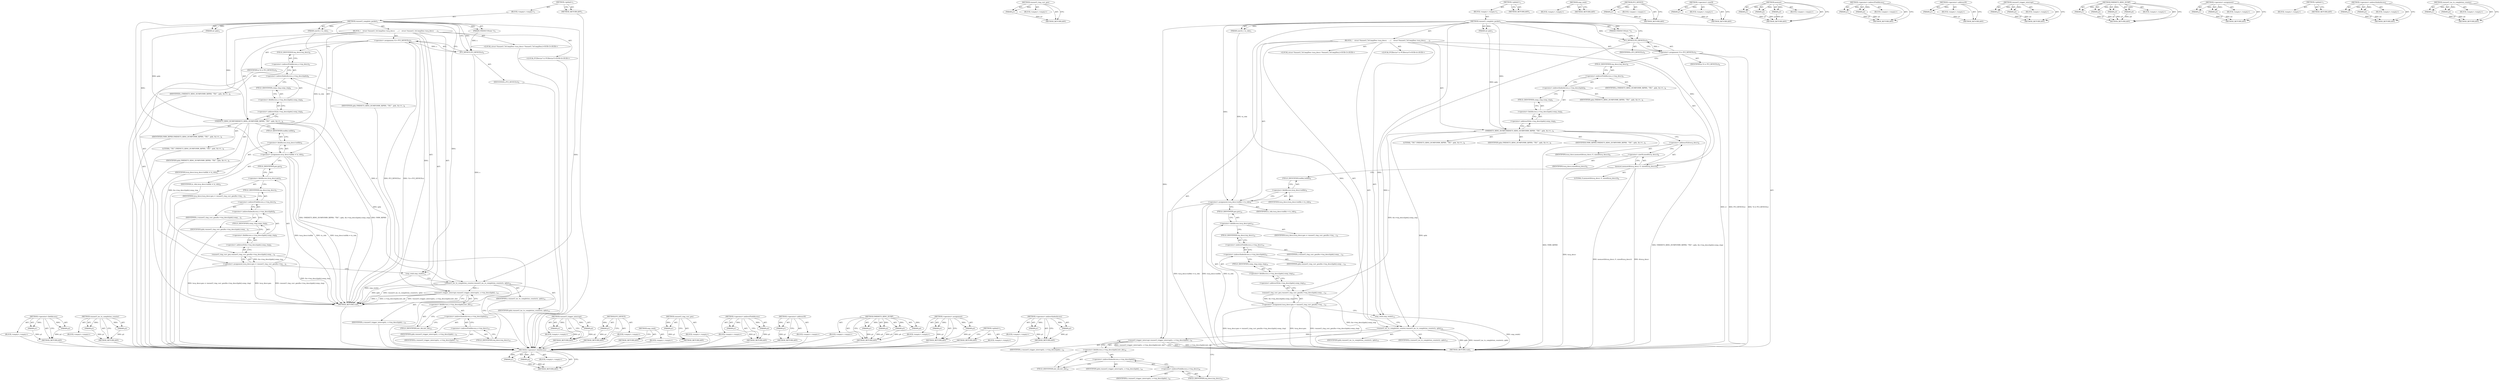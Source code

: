 digraph "vmxnet3_inc_tx_completion_counter" {
vulnerable_109 [label=<(METHOD,&lt;operator&gt;.fieldAccess)>];
vulnerable_110 [label=<(PARAM,p1)>];
vulnerable_111 [label=<(PARAM,p2)>];
vulnerable_112 [label=<(BLOCK,&lt;empty&gt;,&lt;empty&gt;)>];
vulnerable_113 [label=<(METHOD_RETURN,ANY)>];
vulnerable_131 [label=<(METHOD,vmxnet3_inc_tx_completion_counter)>];
vulnerable_132 [label=<(PARAM,p1)>];
vulnerable_133 [label=<(PARAM,p2)>];
vulnerable_134 [label=<(BLOCK,&lt;empty&gt;,&lt;empty&gt;)>];
vulnerable_135 [label=<(METHOD_RETURN,ANY)>];
vulnerable_6 [label=<(METHOD,&lt;global&gt;)<SUB>1</SUB>>];
vulnerable_7 [label=<(BLOCK,&lt;empty&gt;,&lt;empty&gt;)<SUB>1</SUB>>];
vulnerable_8 [label=<(METHOD,vmxnet3_complete_packet)<SUB>1</SUB>>];
vulnerable_9 [label=<(PARAM,VMXNET3State *s)<SUB>1</SUB>>];
vulnerable_10 [label=<(PARAM,int qidx)<SUB>1</SUB>>];
vulnerable_11 [label=<(PARAM,uint32_t tx_ridx)<SUB>1</SUB>>];
vulnerable_12 [label=<(BLOCK,{
    struct Vmxnet3_TxCompDesc txcq_descr;
   ...,{
    struct Vmxnet3_TxCompDesc txcq_descr;
   ...)<SUB>2</SUB>>];
vulnerable_13 [label="<(LOCAL,struct Vmxnet3_TxCompDesc txcq_descr: Vmxnet3_TxCompDesc)<SUB>3</SUB>>"];
vulnerable_14 [label="<(LOCAL,PCIDevice* d: PCIDevice*)<SUB>4</SUB>>"];
vulnerable_15 [label=<(&lt;operator&gt;.assignment,*d = PCI_DEVICE(s))<SUB>4</SUB>>];
vulnerable_16 [label=<(IDENTIFIER,d,*d = PCI_DEVICE(s))<SUB>4</SUB>>];
vulnerable_17 [label=<(PCI_DEVICE,PCI_DEVICE(s))<SUB>4</SUB>>];
vulnerable_18 [label=<(IDENTIFIER,s,PCI_DEVICE(s))<SUB>4</SUB>>];
vulnerable_19 [label=<(VMXNET3_RING_DUMP,VMXNET3_RING_DUMP(VMW_RIPRN, &quot;TXC&quot;, qidx, &amp;s-&gt;t...)<SUB>6</SUB>>];
vulnerable_20 [label=<(IDENTIFIER,VMW_RIPRN,VMXNET3_RING_DUMP(VMW_RIPRN, &quot;TXC&quot;, qidx, &amp;s-&gt;t...)<SUB>6</SUB>>];
vulnerable_21 [label=<(LITERAL,&quot;TXC&quot;,VMXNET3_RING_DUMP(VMW_RIPRN, &quot;TXC&quot;, qidx, &amp;s-&gt;t...)<SUB>6</SUB>>];
vulnerable_22 [label=<(IDENTIFIER,qidx,VMXNET3_RING_DUMP(VMW_RIPRN, &quot;TXC&quot;, qidx, &amp;s-&gt;t...)<SUB>6</SUB>>];
vulnerable_23 [label=<(&lt;operator&gt;.addressOf,&amp;s-&gt;txq_descr[qidx].comp_ring)<SUB>6</SUB>>];
vulnerable_24 [label=<(&lt;operator&gt;.fieldAccess,s-&gt;txq_descr[qidx].comp_ring)<SUB>6</SUB>>];
vulnerable_25 [label=<(&lt;operator&gt;.indirectIndexAccess,s-&gt;txq_descr[qidx])<SUB>6</SUB>>];
vulnerable_26 [label=<(&lt;operator&gt;.indirectFieldAccess,s-&gt;txq_descr)<SUB>6</SUB>>];
vulnerable_27 [label=<(IDENTIFIER,s,VMXNET3_RING_DUMP(VMW_RIPRN, &quot;TXC&quot;, qidx, &amp;s-&gt;t...)<SUB>6</SUB>>];
vulnerable_28 [label=<(FIELD_IDENTIFIER,txq_descr,txq_descr)<SUB>6</SUB>>];
vulnerable_29 [label=<(IDENTIFIER,qidx,VMXNET3_RING_DUMP(VMW_RIPRN, &quot;TXC&quot;, qidx, &amp;s-&gt;t...)<SUB>6</SUB>>];
vulnerable_30 [label=<(FIELD_IDENTIFIER,comp_ring,comp_ring)<SUB>6</SUB>>];
vulnerable_31 [label=<(&lt;operator&gt;.assignment,txcq_descr.txdIdx = tx_ridx)<SUB>8</SUB>>];
vulnerable_32 [label=<(&lt;operator&gt;.fieldAccess,txcq_descr.txdIdx)<SUB>8</SUB>>];
vulnerable_33 [label=<(IDENTIFIER,txcq_descr,txcq_descr.txdIdx = tx_ridx)<SUB>8</SUB>>];
vulnerable_34 [label=<(FIELD_IDENTIFIER,txdIdx,txdIdx)<SUB>8</SUB>>];
vulnerable_35 [label=<(IDENTIFIER,tx_ridx,txcq_descr.txdIdx = tx_ridx)<SUB>8</SUB>>];
vulnerable_36 [label=<(&lt;operator&gt;.assignment,txcq_descr.gen = vmxnet3_ring_curr_gen(&amp;s-&gt;txq_...)<SUB>9</SUB>>];
vulnerable_37 [label=<(&lt;operator&gt;.fieldAccess,txcq_descr.gen)<SUB>9</SUB>>];
vulnerable_38 [label=<(IDENTIFIER,txcq_descr,txcq_descr.gen = vmxnet3_ring_curr_gen(&amp;s-&gt;txq_...)<SUB>9</SUB>>];
vulnerable_39 [label=<(FIELD_IDENTIFIER,gen,gen)<SUB>9</SUB>>];
vulnerable_40 [label=<(vmxnet3_ring_curr_gen,vmxnet3_ring_curr_gen(&amp;s-&gt;txq_descr[qidx].comp_...)<SUB>9</SUB>>];
vulnerable_41 [label=<(&lt;operator&gt;.addressOf,&amp;s-&gt;txq_descr[qidx].comp_ring)<SUB>9</SUB>>];
vulnerable_42 [label=<(&lt;operator&gt;.fieldAccess,s-&gt;txq_descr[qidx].comp_ring)<SUB>9</SUB>>];
vulnerable_43 [label=<(&lt;operator&gt;.indirectIndexAccess,s-&gt;txq_descr[qidx])<SUB>9</SUB>>];
vulnerable_44 [label=<(&lt;operator&gt;.indirectFieldAccess,s-&gt;txq_descr)<SUB>9</SUB>>];
vulnerable_45 [label=<(IDENTIFIER,s,vmxnet3_ring_curr_gen(&amp;s-&gt;txq_descr[qidx].comp_...)<SUB>9</SUB>>];
vulnerable_46 [label=<(FIELD_IDENTIFIER,txq_descr,txq_descr)<SUB>9</SUB>>];
vulnerable_47 [label=<(IDENTIFIER,qidx,vmxnet3_ring_curr_gen(&amp;s-&gt;txq_descr[qidx].comp_...)<SUB>9</SUB>>];
vulnerable_48 [label=<(FIELD_IDENTIFIER,comp_ring,comp_ring)<SUB>9</SUB>>];
vulnerable_49 [label=<(smp_wmb,smp_wmb())<SUB>12</SUB>>];
vulnerable_50 [label=<(vmxnet3_inc_tx_completion_counter,vmxnet3_inc_tx_completion_counter(s, qidx))<SUB>14</SUB>>];
vulnerable_51 [label=<(IDENTIFIER,s,vmxnet3_inc_tx_completion_counter(s, qidx))<SUB>14</SUB>>];
vulnerable_52 [label=<(IDENTIFIER,qidx,vmxnet3_inc_tx_completion_counter(s, qidx))<SUB>14</SUB>>];
vulnerable_53 [label=<(vmxnet3_trigger_interrupt,vmxnet3_trigger_interrupt(s, s-&gt;txq_descr[qidx]...)<SUB>15</SUB>>];
vulnerable_54 [label=<(IDENTIFIER,s,vmxnet3_trigger_interrupt(s, s-&gt;txq_descr[qidx]...)<SUB>15</SUB>>];
vulnerable_55 [label=<(&lt;operator&gt;.fieldAccess,s-&gt;txq_descr[qidx].intr_idx)<SUB>15</SUB>>];
vulnerable_56 [label=<(&lt;operator&gt;.indirectIndexAccess,s-&gt;txq_descr[qidx])<SUB>15</SUB>>];
vulnerable_57 [label=<(&lt;operator&gt;.indirectFieldAccess,s-&gt;txq_descr)<SUB>15</SUB>>];
vulnerable_58 [label=<(IDENTIFIER,s,vmxnet3_trigger_interrupt(s, s-&gt;txq_descr[qidx]...)<SUB>15</SUB>>];
vulnerable_59 [label=<(FIELD_IDENTIFIER,txq_descr,txq_descr)<SUB>15</SUB>>];
vulnerable_60 [label=<(IDENTIFIER,qidx,vmxnet3_trigger_interrupt(s, s-&gt;txq_descr[qidx]...)<SUB>15</SUB>>];
vulnerable_61 [label=<(FIELD_IDENTIFIER,intr_idx,intr_idx)<SUB>15</SUB>>];
vulnerable_62 [label=<(METHOD_RETURN,void)<SUB>1</SUB>>];
vulnerable_64 [label=<(METHOD_RETURN,ANY)<SUB>1</SUB>>];
vulnerable_136 [label=<(METHOD,vmxnet3_trigger_interrupt)>];
vulnerable_137 [label=<(PARAM,p1)>];
vulnerable_138 [label=<(PARAM,p2)>];
vulnerable_139 [label=<(BLOCK,&lt;empty&gt;,&lt;empty&gt;)>];
vulnerable_140 [label=<(METHOD_RETURN,ANY)>];
vulnerable_94 [label=<(METHOD,PCI_DEVICE)>];
vulnerable_95 [label=<(PARAM,p1)>];
vulnerable_96 [label=<(BLOCK,&lt;empty&gt;,&lt;empty&gt;)>];
vulnerable_97 [label=<(METHOD_RETURN,ANY)>];
vulnerable_128 [label=<(METHOD,smp_wmb)>];
vulnerable_129 [label=<(BLOCK,&lt;empty&gt;,&lt;empty&gt;)>];
vulnerable_130 [label=<(METHOD_RETURN,ANY)>];
vulnerable_124 [label=<(METHOD,vmxnet3_ring_curr_gen)>];
vulnerable_125 [label=<(PARAM,p1)>];
vulnerable_126 [label=<(BLOCK,&lt;empty&gt;,&lt;empty&gt;)>];
vulnerable_127 [label=<(METHOD_RETURN,ANY)>];
vulnerable_119 [label=<(METHOD,&lt;operator&gt;.indirectFieldAccess)>];
vulnerable_120 [label=<(PARAM,p1)>];
vulnerable_121 [label=<(PARAM,p2)>];
vulnerable_122 [label=<(BLOCK,&lt;empty&gt;,&lt;empty&gt;)>];
vulnerable_123 [label=<(METHOD_RETURN,ANY)>];
vulnerable_105 [label=<(METHOD,&lt;operator&gt;.addressOf)>];
vulnerable_106 [label=<(PARAM,p1)>];
vulnerable_107 [label=<(BLOCK,&lt;empty&gt;,&lt;empty&gt;)>];
vulnerable_108 [label=<(METHOD_RETURN,ANY)>];
vulnerable_98 [label=<(METHOD,VMXNET3_RING_DUMP)>];
vulnerable_99 [label=<(PARAM,p1)>];
vulnerable_100 [label=<(PARAM,p2)>];
vulnerable_101 [label=<(PARAM,p3)>];
vulnerable_102 [label=<(PARAM,p4)>];
vulnerable_103 [label=<(BLOCK,&lt;empty&gt;,&lt;empty&gt;)>];
vulnerable_104 [label=<(METHOD_RETURN,ANY)>];
vulnerable_89 [label=<(METHOD,&lt;operator&gt;.assignment)>];
vulnerable_90 [label=<(PARAM,p1)>];
vulnerable_91 [label=<(PARAM,p2)>];
vulnerable_92 [label=<(BLOCK,&lt;empty&gt;,&lt;empty&gt;)>];
vulnerable_93 [label=<(METHOD_RETURN,ANY)>];
vulnerable_83 [label=<(METHOD,&lt;global&gt;)<SUB>1</SUB>>];
vulnerable_84 [label=<(BLOCK,&lt;empty&gt;,&lt;empty&gt;)>];
vulnerable_85 [label=<(METHOD_RETURN,ANY)>];
vulnerable_114 [label=<(METHOD,&lt;operator&gt;.indirectIndexAccess)>];
vulnerable_115 [label=<(PARAM,p1)>];
vulnerable_116 [label=<(PARAM,p2)>];
vulnerable_117 [label=<(BLOCK,&lt;empty&gt;,&lt;empty&gt;)>];
vulnerable_118 [label=<(METHOD_RETURN,ANY)>];
fixed_115 [label=<(METHOD,&lt;operator&gt;.fieldAccess)>];
fixed_116 [label=<(PARAM,p1)>];
fixed_117 [label=<(PARAM,p2)>];
fixed_118 [label=<(BLOCK,&lt;empty&gt;,&lt;empty&gt;)>];
fixed_119 [label=<(METHOD_RETURN,ANY)>];
fixed_140 [label=<(METHOD,vmxnet3_ring_curr_gen)>];
fixed_141 [label=<(PARAM,p1)>];
fixed_142 [label=<(BLOCK,&lt;empty&gt;,&lt;empty&gt;)>];
fixed_143 [label=<(METHOD_RETURN,ANY)>];
fixed_6 [label=<(METHOD,&lt;global&gt;)<SUB>1</SUB>>];
fixed_7 [label=<(BLOCK,&lt;empty&gt;,&lt;empty&gt;)<SUB>1</SUB>>];
fixed_8 [label=<(METHOD,vmxnet3_complete_packet)<SUB>1</SUB>>];
fixed_9 [label=<(PARAM,VMXNET3State *s)<SUB>1</SUB>>];
fixed_10 [label=<(PARAM,int qidx)<SUB>1</SUB>>];
fixed_11 [label=<(PARAM,uint32_t tx_ridx)<SUB>1</SUB>>];
fixed_12 [label=<(BLOCK,{
    struct Vmxnet3_TxCompDesc txcq_descr;
   ...,{
    struct Vmxnet3_TxCompDesc txcq_descr;
   ...)<SUB>2</SUB>>];
fixed_13 [label="<(LOCAL,struct Vmxnet3_TxCompDesc txcq_descr: Vmxnet3_TxCompDesc)<SUB>3</SUB>>"];
fixed_14 [label="<(LOCAL,PCIDevice* d: PCIDevice*)<SUB>4</SUB>>"];
fixed_15 [label=<(&lt;operator&gt;.assignment,*d = PCI_DEVICE(s))<SUB>4</SUB>>];
fixed_16 [label=<(IDENTIFIER,d,*d = PCI_DEVICE(s))<SUB>4</SUB>>];
fixed_17 [label=<(PCI_DEVICE,PCI_DEVICE(s))<SUB>4</SUB>>];
fixed_18 [label=<(IDENTIFIER,s,PCI_DEVICE(s))<SUB>4</SUB>>];
fixed_19 [label=<(VMXNET3_RING_DUMP,VMXNET3_RING_DUMP(VMW_RIPRN, &quot;TXC&quot;, qidx, &amp;s-&gt;t...)<SUB>6</SUB>>];
fixed_20 [label=<(IDENTIFIER,VMW_RIPRN,VMXNET3_RING_DUMP(VMW_RIPRN, &quot;TXC&quot;, qidx, &amp;s-&gt;t...)<SUB>6</SUB>>];
fixed_21 [label=<(LITERAL,&quot;TXC&quot;,VMXNET3_RING_DUMP(VMW_RIPRN, &quot;TXC&quot;, qidx, &amp;s-&gt;t...)<SUB>6</SUB>>];
fixed_22 [label=<(IDENTIFIER,qidx,VMXNET3_RING_DUMP(VMW_RIPRN, &quot;TXC&quot;, qidx, &amp;s-&gt;t...)<SUB>6</SUB>>];
fixed_23 [label=<(&lt;operator&gt;.addressOf,&amp;s-&gt;txq_descr[qidx].comp_ring)<SUB>6</SUB>>];
fixed_24 [label=<(&lt;operator&gt;.fieldAccess,s-&gt;txq_descr[qidx].comp_ring)<SUB>6</SUB>>];
fixed_25 [label=<(&lt;operator&gt;.indirectIndexAccess,s-&gt;txq_descr[qidx])<SUB>6</SUB>>];
fixed_26 [label=<(&lt;operator&gt;.indirectFieldAccess,s-&gt;txq_descr)<SUB>6</SUB>>];
fixed_27 [label=<(IDENTIFIER,s,VMXNET3_RING_DUMP(VMW_RIPRN, &quot;TXC&quot;, qidx, &amp;s-&gt;t...)<SUB>6</SUB>>];
fixed_28 [label=<(FIELD_IDENTIFIER,txq_descr,txq_descr)<SUB>6</SUB>>];
fixed_29 [label=<(IDENTIFIER,qidx,VMXNET3_RING_DUMP(VMW_RIPRN, &quot;TXC&quot;, qidx, &amp;s-&gt;t...)<SUB>6</SUB>>];
fixed_30 [label=<(FIELD_IDENTIFIER,comp_ring,comp_ring)<SUB>6</SUB>>];
fixed_31 [label=<(memset,memset(&amp;txcq_descr, 0, sizeof(txcq_descr)))<SUB>8</SUB>>];
fixed_32 [label=<(&lt;operator&gt;.addressOf,&amp;txcq_descr)<SUB>8</SUB>>];
fixed_33 [label=<(IDENTIFIER,txcq_descr,memset(&amp;txcq_descr, 0, sizeof(txcq_descr)))<SUB>8</SUB>>];
fixed_34 [label=<(LITERAL,0,memset(&amp;txcq_descr, 0, sizeof(txcq_descr)))<SUB>8</SUB>>];
fixed_35 [label=<(&lt;operator&gt;.sizeOf,sizeof(txcq_descr))<SUB>8</SUB>>];
fixed_36 [label=<(IDENTIFIER,txcq_descr,sizeof(txcq_descr))<SUB>8</SUB>>];
fixed_37 [label=<(&lt;operator&gt;.assignment,txcq_descr.txdIdx = tx_ridx)<SUB>9</SUB>>];
fixed_38 [label=<(&lt;operator&gt;.fieldAccess,txcq_descr.txdIdx)<SUB>9</SUB>>];
fixed_39 [label=<(IDENTIFIER,txcq_descr,txcq_descr.txdIdx = tx_ridx)<SUB>9</SUB>>];
fixed_40 [label=<(FIELD_IDENTIFIER,txdIdx,txdIdx)<SUB>9</SUB>>];
fixed_41 [label=<(IDENTIFIER,tx_ridx,txcq_descr.txdIdx = tx_ridx)<SUB>9</SUB>>];
fixed_42 [label=<(&lt;operator&gt;.assignment,txcq_descr.gen = vmxnet3_ring_curr_gen(&amp;s-&gt;txq_...)<SUB>10</SUB>>];
fixed_43 [label=<(&lt;operator&gt;.fieldAccess,txcq_descr.gen)<SUB>10</SUB>>];
fixed_44 [label=<(IDENTIFIER,txcq_descr,txcq_descr.gen = vmxnet3_ring_curr_gen(&amp;s-&gt;txq_...)<SUB>10</SUB>>];
fixed_45 [label=<(FIELD_IDENTIFIER,gen,gen)<SUB>10</SUB>>];
fixed_46 [label=<(vmxnet3_ring_curr_gen,vmxnet3_ring_curr_gen(&amp;s-&gt;txq_descr[qidx].comp_...)<SUB>10</SUB>>];
fixed_47 [label=<(&lt;operator&gt;.addressOf,&amp;s-&gt;txq_descr[qidx].comp_ring)<SUB>10</SUB>>];
fixed_48 [label=<(&lt;operator&gt;.fieldAccess,s-&gt;txq_descr[qidx].comp_ring)<SUB>10</SUB>>];
fixed_49 [label=<(&lt;operator&gt;.indirectIndexAccess,s-&gt;txq_descr[qidx])<SUB>10</SUB>>];
fixed_50 [label=<(&lt;operator&gt;.indirectFieldAccess,s-&gt;txq_descr)<SUB>10</SUB>>];
fixed_51 [label=<(IDENTIFIER,s,vmxnet3_ring_curr_gen(&amp;s-&gt;txq_descr[qidx].comp_...)<SUB>10</SUB>>];
fixed_52 [label=<(FIELD_IDENTIFIER,txq_descr,txq_descr)<SUB>10</SUB>>];
fixed_53 [label=<(IDENTIFIER,qidx,vmxnet3_ring_curr_gen(&amp;s-&gt;txq_descr[qidx].comp_...)<SUB>10</SUB>>];
fixed_54 [label=<(FIELD_IDENTIFIER,comp_ring,comp_ring)<SUB>10</SUB>>];
fixed_55 [label=<(smp_wmb,smp_wmb())<SUB>13</SUB>>];
fixed_56 [label=<(vmxnet3_inc_tx_completion_counter,vmxnet3_inc_tx_completion_counter(s, qidx))<SUB>15</SUB>>];
fixed_57 [label=<(IDENTIFIER,s,vmxnet3_inc_tx_completion_counter(s, qidx))<SUB>15</SUB>>];
fixed_58 [label=<(IDENTIFIER,qidx,vmxnet3_inc_tx_completion_counter(s, qidx))<SUB>15</SUB>>];
fixed_59 [label=<(vmxnet3_trigger_interrupt,vmxnet3_trigger_interrupt(s, s-&gt;txq_descr[qidx]...)<SUB>16</SUB>>];
fixed_60 [label=<(IDENTIFIER,s,vmxnet3_trigger_interrupt(s, s-&gt;txq_descr[qidx]...)<SUB>16</SUB>>];
fixed_61 [label=<(&lt;operator&gt;.fieldAccess,s-&gt;txq_descr[qidx].intr_idx)<SUB>16</SUB>>];
fixed_62 [label=<(&lt;operator&gt;.indirectIndexAccess,s-&gt;txq_descr[qidx])<SUB>16</SUB>>];
fixed_63 [label=<(&lt;operator&gt;.indirectFieldAccess,s-&gt;txq_descr)<SUB>16</SUB>>];
fixed_64 [label=<(IDENTIFIER,s,vmxnet3_trigger_interrupt(s, s-&gt;txq_descr[qidx]...)<SUB>16</SUB>>];
fixed_65 [label=<(FIELD_IDENTIFIER,txq_descr,txq_descr)<SUB>16</SUB>>];
fixed_66 [label=<(IDENTIFIER,qidx,vmxnet3_trigger_interrupt(s, s-&gt;txq_descr[qidx]...)<SUB>16</SUB>>];
fixed_67 [label=<(FIELD_IDENTIFIER,intr_idx,intr_idx)<SUB>16</SUB>>];
fixed_68 [label=<(METHOD_RETURN,void)<SUB>1</SUB>>];
fixed_70 [label=<(METHOD_RETURN,ANY)<SUB>1</SUB>>];
fixed_144 [label=<(METHOD,smp_wmb)>];
fixed_145 [label=<(BLOCK,&lt;empty&gt;,&lt;empty&gt;)>];
fixed_146 [label=<(METHOD_RETURN,ANY)>];
fixed_100 [label=<(METHOD,PCI_DEVICE)>];
fixed_101 [label=<(PARAM,p1)>];
fixed_102 [label=<(BLOCK,&lt;empty&gt;,&lt;empty&gt;)>];
fixed_103 [label=<(METHOD_RETURN,ANY)>];
fixed_136 [label=<(METHOD,&lt;operator&gt;.sizeOf)>];
fixed_137 [label=<(PARAM,p1)>];
fixed_138 [label=<(BLOCK,&lt;empty&gt;,&lt;empty&gt;)>];
fixed_139 [label=<(METHOD_RETURN,ANY)>];
fixed_130 [label=<(METHOD,memset)>];
fixed_131 [label=<(PARAM,p1)>];
fixed_132 [label=<(PARAM,p2)>];
fixed_133 [label=<(PARAM,p3)>];
fixed_134 [label=<(BLOCK,&lt;empty&gt;,&lt;empty&gt;)>];
fixed_135 [label=<(METHOD_RETURN,ANY)>];
fixed_125 [label=<(METHOD,&lt;operator&gt;.indirectFieldAccess)>];
fixed_126 [label=<(PARAM,p1)>];
fixed_127 [label=<(PARAM,p2)>];
fixed_128 [label=<(BLOCK,&lt;empty&gt;,&lt;empty&gt;)>];
fixed_129 [label=<(METHOD_RETURN,ANY)>];
fixed_111 [label=<(METHOD,&lt;operator&gt;.addressOf)>];
fixed_112 [label=<(PARAM,p1)>];
fixed_113 [label=<(BLOCK,&lt;empty&gt;,&lt;empty&gt;)>];
fixed_114 [label=<(METHOD_RETURN,ANY)>];
fixed_152 [label=<(METHOD,vmxnet3_trigger_interrupt)>];
fixed_153 [label=<(PARAM,p1)>];
fixed_154 [label=<(PARAM,p2)>];
fixed_155 [label=<(BLOCK,&lt;empty&gt;,&lt;empty&gt;)>];
fixed_156 [label=<(METHOD_RETURN,ANY)>];
fixed_104 [label=<(METHOD,VMXNET3_RING_DUMP)>];
fixed_105 [label=<(PARAM,p1)>];
fixed_106 [label=<(PARAM,p2)>];
fixed_107 [label=<(PARAM,p3)>];
fixed_108 [label=<(PARAM,p4)>];
fixed_109 [label=<(BLOCK,&lt;empty&gt;,&lt;empty&gt;)>];
fixed_110 [label=<(METHOD_RETURN,ANY)>];
fixed_95 [label=<(METHOD,&lt;operator&gt;.assignment)>];
fixed_96 [label=<(PARAM,p1)>];
fixed_97 [label=<(PARAM,p2)>];
fixed_98 [label=<(BLOCK,&lt;empty&gt;,&lt;empty&gt;)>];
fixed_99 [label=<(METHOD_RETURN,ANY)>];
fixed_89 [label=<(METHOD,&lt;global&gt;)<SUB>1</SUB>>];
fixed_90 [label=<(BLOCK,&lt;empty&gt;,&lt;empty&gt;)>];
fixed_91 [label=<(METHOD_RETURN,ANY)>];
fixed_120 [label=<(METHOD,&lt;operator&gt;.indirectIndexAccess)>];
fixed_121 [label=<(PARAM,p1)>];
fixed_122 [label=<(PARAM,p2)>];
fixed_123 [label=<(BLOCK,&lt;empty&gt;,&lt;empty&gt;)>];
fixed_124 [label=<(METHOD_RETURN,ANY)>];
fixed_147 [label=<(METHOD,vmxnet3_inc_tx_completion_counter)>];
fixed_148 [label=<(PARAM,p1)>];
fixed_149 [label=<(PARAM,p2)>];
fixed_150 [label=<(BLOCK,&lt;empty&gt;,&lt;empty&gt;)>];
fixed_151 [label=<(METHOD_RETURN,ANY)>];
vulnerable_109 -> vulnerable_110  [key=0, label="AST: "];
vulnerable_109 -> vulnerable_110  [key=1, label="DDG: "];
vulnerable_109 -> vulnerable_112  [key=0, label="AST: "];
vulnerable_109 -> vulnerable_111  [key=0, label="AST: "];
vulnerable_109 -> vulnerable_111  [key=1, label="DDG: "];
vulnerable_109 -> vulnerable_113  [key=0, label="AST: "];
vulnerable_109 -> vulnerable_113  [key=1, label="CFG: "];
vulnerable_110 -> vulnerable_113  [key=0, label="DDG: p1"];
vulnerable_111 -> vulnerable_113  [key=0, label="DDG: p2"];
vulnerable_112 -> fixed_115  [key=0];
vulnerable_113 -> fixed_115  [key=0];
vulnerable_131 -> vulnerable_132  [key=0, label="AST: "];
vulnerable_131 -> vulnerable_132  [key=1, label="DDG: "];
vulnerable_131 -> vulnerable_134  [key=0, label="AST: "];
vulnerable_131 -> vulnerable_133  [key=0, label="AST: "];
vulnerable_131 -> vulnerable_133  [key=1, label="DDG: "];
vulnerable_131 -> vulnerable_135  [key=0, label="AST: "];
vulnerable_131 -> vulnerable_135  [key=1, label="CFG: "];
vulnerable_132 -> vulnerable_135  [key=0, label="DDG: p1"];
vulnerable_133 -> vulnerable_135  [key=0, label="DDG: p2"];
vulnerable_134 -> fixed_115  [key=0];
vulnerable_135 -> fixed_115  [key=0];
vulnerable_6 -> vulnerable_7  [key=0, label="AST: "];
vulnerable_6 -> vulnerable_64  [key=0, label="AST: "];
vulnerable_6 -> vulnerable_64  [key=1, label="CFG: "];
vulnerable_7 -> vulnerable_8  [key=0, label="AST: "];
vulnerable_8 -> vulnerable_9  [key=0, label="AST: "];
vulnerable_8 -> vulnerable_9  [key=1, label="DDG: "];
vulnerable_8 -> vulnerable_10  [key=0, label="AST: "];
vulnerable_8 -> vulnerable_10  [key=1, label="DDG: "];
vulnerable_8 -> vulnerable_11  [key=0, label="AST: "];
vulnerable_8 -> vulnerable_11  [key=1, label="DDG: "];
vulnerable_8 -> vulnerable_12  [key=0, label="AST: "];
vulnerable_8 -> vulnerable_62  [key=0, label="AST: "];
vulnerable_8 -> vulnerable_17  [key=0, label="CFG: "];
vulnerable_8 -> vulnerable_17  [key=1, label="DDG: "];
vulnerable_8 -> vulnerable_31  [key=0, label="DDG: "];
vulnerable_8 -> vulnerable_49  [key=0, label="DDG: "];
vulnerable_8 -> vulnerable_19  [key=0, label="DDG: "];
vulnerable_8 -> vulnerable_50  [key=0, label="DDG: "];
vulnerable_8 -> vulnerable_53  [key=0, label="DDG: "];
vulnerable_9 -> vulnerable_17  [key=0, label="DDG: s"];
vulnerable_10 -> vulnerable_19  [key=0, label="DDG: qidx"];
vulnerable_11 -> vulnerable_31  [key=0, label="DDG: tx_ridx"];
vulnerable_12 -> vulnerable_13  [key=0, label="AST: "];
vulnerable_12 -> vulnerable_14  [key=0, label="AST: "];
vulnerable_12 -> vulnerable_15  [key=0, label="AST: "];
vulnerable_12 -> vulnerable_19  [key=0, label="AST: "];
vulnerable_12 -> vulnerable_31  [key=0, label="AST: "];
vulnerable_12 -> vulnerable_36  [key=0, label="AST: "];
vulnerable_12 -> vulnerable_49  [key=0, label="AST: "];
vulnerable_12 -> vulnerable_50  [key=0, label="AST: "];
vulnerable_12 -> vulnerable_53  [key=0, label="AST: "];
vulnerable_13 -> fixed_115  [key=0];
vulnerable_14 -> fixed_115  [key=0];
vulnerable_15 -> vulnerable_16  [key=0, label="AST: "];
vulnerable_15 -> vulnerable_17  [key=0, label="AST: "];
vulnerable_15 -> vulnerable_28  [key=0, label="CFG: "];
vulnerable_15 -> vulnerable_62  [key=0, label="DDG: d"];
vulnerable_15 -> vulnerable_62  [key=1, label="DDG: PCI_DEVICE(s)"];
vulnerable_15 -> vulnerable_62  [key=2, label="DDG: *d = PCI_DEVICE(s)"];
vulnerable_16 -> fixed_115  [key=0];
vulnerable_17 -> vulnerable_18  [key=0, label="AST: "];
vulnerable_17 -> vulnerable_15  [key=0, label="CFG: "];
vulnerable_17 -> vulnerable_15  [key=1, label="DDG: s"];
vulnerable_17 -> vulnerable_50  [key=0, label="DDG: s"];
vulnerable_18 -> fixed_115  [key=0];
vulnerable_19 -> vulnerable_20  [key=0, label="AST: "];
vulnerable_19 -> vulnerable_21  [key=0, label="AST: "];
vulnerable_19 -> vulnerable_22  [key=0, label="AST: "];
vulnerable_19 -> vulnerable_23  [key=0, label="AST: "];
vulnerable_19 -> vulnerable_34  [key=0, label="CFG: "];
vulnerable_19 -> vulnerable_62  [key=0, label="DDG: VMXNET3_RING_DUMP(VMW_RIPRN, &quot;TXC&quot;, qidx, &amp;s-&gt;txq_descr[qidx].comp_ring)"];
vulnerable_19 -> vulnerable_62  [key=1, label="DDG: VMW_RIPRN"];
vulnerable_19 -> vulnerable_50  [key=0, label="DDG: qidx"];
vulnerable_19 -> vulnerable_40  [key=0, label="DDG: &amp;s-&gt;txq_descr[qidx].comp_ring"];
vulnerable_20 -> fixed_115  [key=0];
vulnerable_21 -> fixed_115  [key=0];
vulnerable_22 -> fixed_115  [key=0];
vulnerable_23 -> vulnerable_24  [key=0, label="AST: "];
vulnerable_23 -> vulnerable_19  [key=0, label="CFG: "];
vulnerable_24 -> vulnerable_25  [key=0, label="AST: "];
vulnerable_24 -> vulnerable_30  [key=0, label="AST: "];
vulnerable_24 -> vulnerable_23  [key=0, label="CFG: "];
vulnerable_25 -> vulnerable_26  [key=0, label="AST: "];
vulnerable_25 -> vulnerable_29  [key=0, label="AST: "];
vulnerable_25 -> vulnerable_30  [key=0, label="CFG: "];
vulnerable_26 -> vulnerable_27  [key=0, label="AST: "];
vulnerable_26 -> vulnerable_28  [key=0, label="AST: "];
vulnerable_26 -> vulnerable_25  [key=0, label="CFG: "];
vulnerable_27 -> fixed_115  [key=0];
vulnerable_28 -> vulnerable_26  [key=0, label="CFG: "];
vulnerable_29 -> fixed_115  [key=0];
vulnerable_30 -> vulnerable_24  [key=0, label="CFG: "];
vulnerable_31 -> vulnerable_32  [key=0, label="AST: "];
vulnerable_31 -> vulnerable_35  [key=0, label="AST: "];
vulnerable_31 -> vulnerable_39  [key=0, label="CFG: "];
vulnerable_31 -> vulnerable_62  [key=0, label="DDG: txcq_descr.txdIdx"];
vulnerable_31 -> vulnerable_62  [key=1, label="DDG: tx_ridx"];
vulnerable_31 -> vulnerable_62  [key=2, label="DDG: txcq_descr.txdIdx = tx_ridx"];
vulnerable_32 -> vulnerable_33  [key=0, label="AST: "];
vulnerable_32 -> vulnerable_34  [key=0, label="AST: "];
vulnerable_32 -> vulnerable_31  [key=0, label="CFG: "];
vulnerable_33 -> fixed_115  [key=0];
vulnerable_34 -> vulnerable_32  [key=0, label="CFG: "];
vulnerable_35 -> fixed_115  [key=0];
vulnerable_36 -> vulnerable_37  [key=0, label="AST: "];
vulnerable_36 -> vulnerable_40  [key=0, label="AST: "];
vulnerable_36 -> vulnerable_49  [key=0, label="CFG: "];
vulnerable_36 -> vulnerable_62  [key=0, label="DDG: txcq_descr.gen"];
vulnerable_36 -> vulnerable_62  [key=1, label="DDG: vmxnet3_ring_curr_gen(&amp;s-&gt;txq_descr[qidx].comp_ring)"];
vulnerable_36 -> vulnerable_62  [key=2, label="DDG: txcq_descr.gen = vmxnet3_ring_curr_gen(&amp;s-&gt;txq_descr[qidx].comp_ring)"];
vulnerable_37 -> vulnerable_38  [key=0, label="AST: "];
vulnerable_37 -> vulnerable_39  [key=0, label="AST: "];
vulnerable_37 -> vulnerable_46  [key=0, label="CFG: "];
vulnerable_38 -> fixed_115  [key=0];
vulnerable_39 -> vulnerable_37  [key=0, label="CFG: "];
vulnerable_40 -> vulnerable_41  [key=0, label="AST: "];
vulnerable_40 -> vulnerable_36  [key=0, label="CFG: "];
vulnerable_40 -> vulnerable_36  [key=1, label="DDG: &amp;s-&gt;txq_descr[qidx].comp_ring"];
vulnerable_40 -> vulnerable_62  [key=0, label="DDG: &amp;s-&gt;txq_descr[qidx].comp_ring"];
vulnerable_41 -> vulnerable_42  [key=0, label="AST: "];
vulnerable_41 -> vulnerable_40  [key=0, label="CFG: "];
vulnerable_42 -> vulnerable_43  [key=0, label="AST: "];
vulnerable_42 -> vulnerable_48  [key=0, label="AST: "];
vulnerable_42 -> vulnerable_41  [key=0, label="CFG: "];
vulnerable_43 -> vulnerable_44  [key=0, label="AST: "];
vulnerable_43 -> vulnerable_47  [key=0, label="AST: "];
vulnerable_43 -> vulnerable_48  [key=0, label="CFG: "];
vulnerable_44 -> vulnerable_45  [key=0, label="AST: "];
vulnerable_44 -> vulnerable_46  [key=0, label="AST: "];
vulnerable_44 -> vulnerable_43  [key=0, label="CFG: "];
vulnerable_45 -> fixed_115  [key=0];
vulnerable_46 -> vulnerable_44  [key=0, label="CFG: "];
vulnerable_47 -> fixed_115  [key=0];
vulnerable_48 -> vulnerable_42  [key=0, label="CFG: "];
vulnerable_49 -> vulnerable_50  [key=0, label="CFG: "];
vulnerable_49 -> vulnerable_62  [key=0, label="DDG: smp_wmb()"];
vulnerable_50 -> vulnerable_51  [key=0, label="AST: "];
vulnerable_50 -> vulnerable_52  [key=0, label="AST: "];
vulnerable_50 -> vulnerable_59  [key=0, label="CFG: "];
vulnerable_50 -> vulnerable_62  [key=0, label="DDG: qidx"];
vulnerable_50 -> vulnerable_62  [key=1, label="DDG: vmxnet3_inc_tx_completion_counter(s, qidx)"];
vulnerable_50 -> vulnerable_53  [key=0, label="DDG: s"];
vulnerable_51 -> fixed_115  [key=0];
vulnerable_52 -> fixed_115  [key=0];
vulnerable_53 -> vulnerable_54  [key=0, label="AST: "];
vulnerable_53 -> vulnerable_55  [key=0, label="AST: "];
vulnerable_53 -> vulnerable_62  [key=0, label="CFG: "];
vulnerable_53 -> vulnerable_62  [key=1, label="DDG: s"];
vulnerable_53 -> vulnerable_62  [key=2, label="DDG: s-&gt;txq_descr[qidx].intr_idx"];
vulnerable_53 -> vulnerable_62  [key=3, label="DDG: vmxnet3_trigger_interrupt(s, s-&gt;txq_descr[qidx].intr_idx)"];
vulnerable_54 -> fixed_115  [key=0];
vulnerable_55 -> vulnerable_56  [key=0, label="AST: "];
vulnerable_55 -> vulnerable_61  [key=0, label="AST: "];
vulnerable_55 -> vulnerable_53  [key=0, label="CFG: "];
vulnerable_56 -> vulnerable_57  [key=0, label="AST: "];
vulnerable_56 -> vulnerable_60  [key=0, label="AST: "];
vulnerable_56 -> vulnerable_61  [key=0, label="CFG: "];
vulnerable_57 -> vulnerable_58  [key=0, label="AST: "];
vulnerable_57 -> vulnerable_59  [key=0, label="AST: "];
vulnerable_57 -> vulnerable_56  [key=0, label="CFG: "];
vulnerable_58 -> fixed_115  [key=0];
vulnerable_59 -> vulnerable_57  [key=0, label="CFG: "];
vulnerable_60 -> fixed_115  [key=0];
vulnerable_61 -> vulnerable_55  [key=0, label="CFG: "];
vulnerable_62 -> fixed_115  [key=0];
vulnerable_64 -> fixed_115  [key=0];
vulnerable_136 -> vulnerable_137  [key=0, label="AST: "];
vulnerable_136 -> vulnerable_137  [key=1, label="DDG: "];
vulnerable_136 -> vulnerable_139  [key=0, label="AST: "];
vulnerable_136 -> vulnerable_138  [key=0, label="AST: "];
vulnerable_136 -> vulnerable_138  [key=1, label="DDG: "];
vulnerable_136 -> vulnerable_140  [key=0, label="AST: "];
vulnerable_136 -> vulnerable_140  [key=1, label="CFG: "];
vulnerable_137 -> vulnerable_140  [key=0, label="DDG: p1"];
vulnerable_138 -> vulnerable_140  [key=0, label="DDG: p2"];
vulnerable_139 -> fixed_115  [key=0];
vulnerable_140 -> fixed_115  [key=0];
vulnerable_94 -> vulnerable_95  [key=0, label="AST: "];
vulnerable_94 -> vulnerable_95  [key=1, label="DDG: "];
vulnerable_94 -> vulnerable_96  [key=0, label="AST: "];
vulnerable_94 -> vulnerable_97  [key=0, label="AST: "];
vulnerable_94 -> vulnerable_97  [key=1, label="CFG: "];
vulnerable_95 -> vulnerable_97  [key=0, label="DDG: p1"];
vulnerable_96 -> fixed_115  [key=0];
vulnerable_97 -> fixed_115  [key=0];
vulnerable_128 -> vulnerable_129  [key=0, label="AST: "];
vulnerable_128 -> vulnerable_130  [key=0, label="AST: "];
vulnerable_128 -> vulnerable_130  [key=1, label="CFG: "];
vulnerable_129 -> fixed_115  [key=0];
vulnerable_130 -> fixed_115  [key=0];
vulnerable_124 -> vulnerable_125  [key=0, label="AST: "];
vulnerable_124 -> vulnerable_125  [key=1, label="DDG: "];
vulnerable_124 -> vulnerable_126  [key=0, label="AST: "];
vulnerable_124 -> vulnerable_127  [key=0, label="AST: "];
vulnerable_124 -> vulnerable_127  [key=1, label="CFG: "];
vulnerable_125 -> vulnerable_127  [key=0, label="DDG: p1"];
vulnerable_126 -> fixed_115  [key=0];
vulnerable_127 -> fixed_115  [key=0];
vulnerable_119 -> vulnerable_120  [key=0, label="AST: "];
vulnerable_119 -> vulnerable_120  [key=1, label="DDG: "];
vulnerable_119 -> vulnerable_122  [key=0, label="AST: "];
vulnerable_119 -> vulnerable_121  [key=0, label="AST: "];
vulnerable_119 -> vulnerable_121  [key=1, label="DDG: "];
vulnerable_119 -> vulnerable_123  [key=0, label="AST: "];
vulnerable_119 -> vulnerable_123  [key=1, label="CFG: "];
vulnerable_120 -> vulnerable_123  [key=0, label="DDG: p1"];
vulnerable_121 -> vulnerable_123  [key=0, label="DDG: p2"];
vulnerable_122 -> fixed_115  [key=0];
vulnerable_123 -> fixed_115  [key=0];
vulnerable_105 -> vulnerable_106  [key=0, label="AST: "];
vulnerable_105 -> vulnerable_106  [key=1, label="DDG: "];
vulnerable_105 -> vulnerable_107  [key=0, label="AST: "];
vulnerable_105 -> vulnerable_108  [key=0, label="AST: "];
vulnerable_105 -> vulnerable_108  [key=1, label="CFG: "];
vulnerable_106 -> vulnerable_108  [key=0, label="DDG: p1"];
vulnerable_107 -> fixed_115  [key=0];
vulnerable_108 -> fixed_115  [key=0];
vulnerable_98 -> vulnerable_99  [key=0, label="AST: "];
vulnerable_98 -> vulnerable_99  [key=1, label="DDG: "];
vulnerable_98 -> vulnerable_103  [key=0, label="AST: "];
vulnerable_98 -> vulnerable_100  [key=0, label="AST: "];
vulnerable_98 -> vulnerable_100  [key=1, label="DDG: "];
vulnerable_98 -> vulnerable_104  [key=0, label="AST: "];
vulnerable_98 -> vulnerable_104  [key=1, label="CFG: "];
vulnerable_98 -> vulnerable_101  [key=0, label="AST: "];
vulnerable_98 -> vulnerable_101  [key=1, label="DDG: "];
vulnerable_98 -> vulnerable_102  [key=0, label="AST: "];
vulnerable_98 -> vulnerable_102  [key=1, label="DDG: "];
vulnerable_99 -> vulnerable_104  [key=0, label="DDG: p1"];
vulnerable_100 -> vulnerable_104  [key=0, label="DDG: p2"];
vulnerable_101 -> vulnerable_104  [key=0, label="DDG: p3"];
vulnerable_102 -> vulnerable_104  [key=0, label="DDG: p4"];
vulnerable_103 -> fixed_115  [key=0];
vulnerable_104 -> fixed_115  [key=0];
vulnerable_89 -> vulnerable_90  [key=0, label="AST: "];
vulnerable_89 -> vulnerable_90  [key=1, label="DDG: "];
vulnerable_89 -> vulnerable_92  [key=0, label="AST: "];
vulnerable_89 -> vulnerable_91  [key=0, label="AST: "];
vulnerable_89 -> vulnerable_91  [key=1, label="DDG: "];
vulnerable_89 -> vulnerable_93  [key=0, label="AST: "];
vulnerable_89 -> vulnerable_93  [key=1, label="CFG: "];
vulnerable_90 -> vulnerable_93  [key=0, label="DDG: p1"];
vulnerable_91 -> vulnerable_93  [key=0, label="DDG: p2"];
vulnerable_92 -> fixed_115  [key=0];
vulnerable_93 -> fixed_115  [key=0];
vulnerable_83 -> vulnerable_84  [key=0, label="AST: "];
vulnerable_83 -> vulnerable_85  [key=0, label="AST: "];
vulnerable_83 -> vulnerable_85  [key=1, label="CFG: "];
vulnerable_84 -> fixed_115  [key=0];
vulnerable_85 -> fixed_115  [key=0];
vulnerable_114 -> vulnerable_115  [key=0, label="AST: "];
vulnerable_114 -> vulnerable_115  [key=1, label="DDG: "];
vulnerable_114 -> vulnerable_117  [key=0, label="AST: "];
vulnerable_114 -> vulnerable_116  [key=0, label="AST: "];
vulnerable_114 -> vulnerable_116  [key=1, label="DDG: "];
vulnerable_114 -> vulnerable_118  [key=0, label="AST: "];
vulnerable_114 -> vulnerable_118  [key=1, label="CFG: "];
vulnerable_115 -> vulnerable_118  [key=0, label="DDG: p1"];
vulnerable_116 -> vulnerable_118  [key=0, label="DDG: p2"];
vulnerable_117 -> fixed_115  [key=0];
vulnerable_118 -> fixed_115  [key=0];
fixed_115 -> fixed_116  [key=0, label="AST: "];
fixed_115 -> fixed_116  [key=1, label="DDG: "];
fixed_115 -> fixed_118  [key=0, label="AST: "];
fixed_115 -> fixed_117  [key=0, label="AST: "];
fixed_115 -> fixed_117  [key=1, label="DDG: "];
fixed_115 -> fixed_119  [key=0, label="AST: "];
fixed_115 -> fixed_119  [key=1, label="CFG: "];
fixed_116 -> fixed_119  [key=0, label="DDG: p1"];
fixed_117 -> fixed_119  [key=0, label="DDG: p2"];
fixed_140 -> fixed_141  [key=0, label="AST: "];
fixed_140 -> fixed_141  [key=1, label="DDG: "];
fixed_140 -> fixed_142  [key=0, label="AST: "];
fixed_140 -> fixed_143  [key=0, label="AST: "];
fixed_140 -> fixed_143  [key=1, label="CFG: "];
fixed_141 -> fixed_143  [key=0, label="DDG: p1"];
fixed_6 -> fixed_7  [key=0, label="AST: "];
fixed_6 -> fixed_70  [key=0, label="AST: "];
fixed_6 -> fixed_70  [key=1, label="CFG: "];
fixed_7 -> fixed_8  [key=0, label="AST: "];
fixed_8 -> fixed_9  [key=0, label="AST: "];
fixed_8 -> fixed_9  [key=1, label="DDG: "];
fixed_8 -> fixed_10  [key=0, label="AST: "];
fixed_8 -> fixed_10  [key=1, label="DDG: "];
fixed_8 -> fixed_11  [key=0, label="AST: "];
fixed_8 -> fixed_11  [key=1, label="DDG: "];
fixed_8 -> fixed_12  [key=0, label="AST: "];
fixed_8 -> fixed_68  [key=0, label="AST: "];
fixed_8 -> fixed_17  [key=0, label="CFG: "];
fixed_8 -> fixed_17  [key=1, label="DDG: "];
fixed_8 -> fixed_37  [key=0, label="DDG: "];
fixed_8 -> fixed_55  [key=0, label="DDG: "];
fixed_8 -> fixed_19  [key=0, label="DDG: "];
fixed_8 -> fixed_31  [key=0, label="DDG: "];
fixed_8 -> fixed_56  [key=0, label="DDG: "];
fixed_8 -> fixed_59  [key=0, label="DDG: "];
fixed_9 -> fixed_17  [key=0, label="DDG: s"];
fixed_10 -> fixed_19  [key=0, label="DDG: qidx"];
fixed_11 -> fixed_37  [key=0, label="DDG: tx_ridx"];
fixed_12 -> fixed_13  [key=0, label="AST: "];
fixed_12 -> fixed_14  [key=0, label="AST: "];
fixed_12 -> fixed_15  [key=0, label="AST: "];
fixed_12 -> fixed_19  [key=0, label="AST: "];
fixed_12 -> fixed_31  [key=0, label="AST: "];
fixed_12 -> fixed_37  [key=0, label="AST: "];
fixed_12 -> fixed_42  [key=0, label="AST: "];
fixed_12 -> fixed_55  [key=0, label="AST: "];
fixed_12 -> fixed_56  [key=0, label="AST: "];
fixed_12 -> fixed_59  [key=0, label="AST: "];
fixed_15 -> fixed_16  [key=0, label="AST: "];
fixed_15 -> fixed_17  [key=0, label="AST: "];
fixed_15 -> fixed_28  [key=0, label="CFG: "];
fixed_15 -> fixed_68  [key=0, label="DDG: d"];
fixed_15 -> fixed_68  [key=1, label="DDG: PCI_DEVICE(s)"];
fixed_15 -> fixed_68  [key=2, label="DDG: *d = PCI_DEVICE(s)"];
fixed_17 -> fixed_18  [key=0, label="AST: "];
fixed_17 -> fixed_15  [key=0, label="CFG: "];
fixed_17 -> fixed_15  [key=1, label="DDG: s"];
fixed_17 -> fixed_56  [key=0, label="DDG: s"];
fixed_19 -> fixed_20  [key=0, label="AST: "];
fixed_19 -> fixed_21  [key=0, label="AST: "];
fixed_19 -> fixed_22  [key=0, label="AST: "];
fixed_19 -> fixed_23  [key=0, label="AST: "];
fixed_19 -> fixed_32  [key=0, label="CFG: "];
fixed_19 -> fixed_68  [key=0, label="DDG: VMXNET3_RING_DUMP(VMW_RIPRN, &quot;TXC&quot;, qidx, &amp;s-&gt;txq_descr[qidx].comp_ring)"];
fixed_19 -> fixed_68  [key=1, label="DDG: VMW_RIPRN"];
fixed_19 -> fixed_56  [key=0, label="DDG: qidx"];
fixed_19 -> fixed_46  [key=0, label="DDG: &amp;s-&gt;txq_descr[qidx].comp_ring"];
fixed_23 -> fixed_24  [key=0, label="AST: "];
fixed_23 -> fixed_19  [key=0, label="CFG: "];
fixed_24 -> fixed_25  [key=0, label="AST: "];
fixed_24 -> fixed_30  [key=0, label="AST: "];
fixed_24 -> fixed_23  [key=0, label="CFG: "];
fixed_25 -> fixed_26  [key=0, label="AST: "];
fixed_25 -> fixed_29  [key=0, label="AST: "];
fixed_25 -> fixed_30  [key=0, label="CFG: "];
fixed_26 -> fixed_27  [key=0, label="AST: "];
fixed_26 -> fixed_28  [key=0, label="AST: "];
fixed_26 -> fixed_25  [key=0, label="CFG: "];
fixed_28 -> fixed_26  [key=0, label="CFG: "];
fixed_30 -> fixed_24  [key=0, label="CFG: "];
fixed_31 -> fixed_32  [key=0, label="AST: "];
fixed_31 -> fixed_34  [key=0, label="AST: "];
fixed_31 -> fixed_35  [key=0, label="AST: "];
fixed_31 -> fixed_40  [key=0, label="CFG: "];
fixed_31 -> fixed_68  [key=0, label="DDG: &amp;txcq_descr"];
fixed_31 -> fixed_68  [key=1, label="DDG: memset(&amp;txcq_descr, 0, sizeof(txcq_descr))"];
fixed_32 -> fixed_33  [key=0, label="AST: "];
fixed_32 -> fixed_35  [key=0, label="CFG: "];
fixed_35 -> fixed_36  [key=0, label="AST: "];
fixed_35 -> fixed_31  [key=0, label="CFG: "];
fixed_35 -> fixed_68  [key=0, label="DDG: txcq_descr"];
fixed_37 -> fixed_38  [key=0, label="AST: "];
fixed_37 -> fixed_41  [key=0, label="AST: "];
fixed_37 -> fixed_45  [key=0, label="CFG: "];
fixed_37 -> fixed_68  [key=0, label="DDG: txcq_descr.txdIdx"];
fixed_37 -> fixed_68  [key=1, label="DDG: tx_ridx"];
fixed_37 -> fixed_68  [key=2, label="DDG: txcq_descr.txdIdx = tx_ridx"];
fixed_38 -> fixed_39  [key=0, label="AST: "];
fixed_38 -> fixed_40  [key=0, label="AST: "];
fixed_38 -> fixed_37  [key=0, label="CFG: "];
fixed_40 -> fixed_38  [key=0, label="CFG: "];
fixed_42 -> fixed_43  [key=0, label="AST: "];
fixed_42 -> fixed_46  [key=0, label="AST: "];
fixed_42 -> fixed_55  [key=0, label="CFG: "];
fixed_42 -> fixed_68  [key=0, label="DDG: txcq_descr.gen"];
fixed_42 -> fixed_68  [key=1, label="DDG: vmxnet3_ring_curr_gen(&amp;s-&gt;txq_descr[qidx].comp_ring)"];
fixed_42 -> fixed_68  [key=2, label="DDG: txcq_descr.gen = vmxnet3_ring_curr_gen(&amp;s-&gt;txq_descr[qidx].comp_ring)"];
fixed_43 -> fixed_44  [key=0, label="AST: "];
fixed_43 -> fixed_45  [key=0, label="AST: "];
fixed_43 -> fixed_52  [key=0, label="CFG: "];
fixed_45 -> fixed_43  [key=0, label="CFG: "];
fixed_46 -> fixed_47  [key=0, label="AST: "];
fixed_46 -> fixed_42  [key=0, label="CFG: "];
fixed_46 -> fixed_42  [key=1, label="DDG: &amp;s-&gt;txq_descr[qidx].comp_ring"];
fixed_46 -> fixed_68  [key=0, label="DDG: &amp;s-&gt;txq_descr[qidx].comp_ring"];
fixed_47 -> fixed_48  [key=0, label="AST: "];
fixed_47 -> fixed_46  [key=0, label="CFG: "];
fixed_48 -> fixed_49  [key=0, label="AST: "];
fixed_48 -> fixed_54  [key=0, label="AST: "];
fixed_48 -> fixed_47  [key=0, label="CFG: "];
fixed_49 -> fixed_50  [key=0, label="AST: "];
fixed_49 -> fixed_53  [key=0, label="AST: "];
fixed_49 -> fixed_54  [key=0, label="CFG: "];
fixed_50 -> fixed_51  [key=0, label="AST: "];
fixed_50 -> fixed_52  [key=0, label="AST: "];
fixed_50 -> fixed_49  [key=0, label="CFG: "];
fixed_52 -> fixed_50  [key=0, label="CFG: "];
fixed_54 -> fixed_48  [key=0, label="CFG: "];
fixed_55 -> fixed_56  [key=0, label="CFG: "];
fixed_55 -> fixed_68  [key=0, label="DDG: smp_wmb()"];
fixed_56 -> fixed_57  [key=0, label="AST: "];
fixed_56 -> fixed_58  [key=0, label="AST: "];
fixed_56 -> fixed_65  [key=0, label="CFG: "];
fixed_56 -> fixed_68  [key=0, label="DDG: qidx"];
fixed_56 -> fixed_68  [key=1, label="DDG: vmxnet3_inc_tx_completion_counter(s, qidx)"];
fixed_56 -> fixed_59  [key=0, label="DDG: s"];
fixed_59 -> fixed_60  [key=0, label="AST: "];
fixed_59 -> fixed_61  [key=0, label="AST: "];
fixed_59 -> fixed_68  [key=0, label="CFG: "];
fixed_59 -> fixed_68  [key=1, label="DDG: s"];
fixed_59 -> fixed_68  [key=2, label="DDG: s-&gt;txq_descr[qidx].intr_idx"];
fixed_59 -> fixed_68  [key=3, label="DDG: vmxnet3_trigger_interrupt(s, s-&gt;txq_descr[qidx].intr_idx)"];
fixed_61 -> fixed_62  [key=0, label="AST: "];
fixed_61 -> fixed_67  [key=0, label="AST: "];
fixed_61 -> fixed_59  [key=0, label="CFG: "];
fixed_62 -> fixed_63  [key=0, label="AST: "];
fixed_62 -> fixed_66  [key=0, label="AST: "];
fixed_62 -> fixed_67  [key=0, label="CFG: "];
fixed_63 -> fixed_64  [key=0, label="AST: "];
fixed_63 -> fixed_65  [key=0, label="AST: "];
fixed_63 -> fixed_62  [key=0, label="CFG: "];
fixed_65 -> fixed_63  [key=0, label="CFG: "];
fixed_67 -> fixed_61  [key=0, label="CFG: "];
fixed_144 -> fixed_145  [key=0, label="AST: "];
fixed_144 -> fixed_146  [key=0, label="AST: "];
fixed_144 -> fixed_146  [key=1, label="CFG: "];
fixed_100 -> fixed_101  [key=0, label="AST: "];
fixed_100 -> fixed_101  [key=1, label="DDG: "];
fixed_100 -> fixed_102  [key=0, label="AST: "];
fixed_100 -> fixed_103  [key=0, label="AST: "];
fixed_100 -> fixed_103  [key=1, label="CFG: "];
fixed_101 -> fixed_103  [key=0, label="DDG: p1"];
fixed_136 -> fixed_137  [key=0, label="AST: "];
fixed_136 -> fixed_137  [key=1, label="DDG: "];
fixed_136 -> fixed_138  [key=0, label="AST: "];
fixed_136 -> fixed_139  [key=0, label="AST: "];
fixed_136 -> fixed_139  [key=1, label="CFG: "];
fixed_137 -> fixed_139  [key=0, label="DDG: p1"];
fixed_130 -> fixed_131  [key=0, label="AST: "];
fixed_130 -> fixed_131  [key=1, label="DDG: "];
fixed_130 -> fixed_134  [key=0, label="AST: "];
fixed_130 -> fixed_132  [key=0, label="AST: "];
fixed_130 -> fixed_132  [key=1, label="DDG: "];
fixed_130 -> fixed_135  [key=0, label="AST: "];
fixed_130 -> fixed_135  [key=1, label="CFG: "];
fixed_130 -> fixed_133  [key=0, label="AST: "];
fixed_130 -> fixed_133  [key=1, label="DDG: "];
fixed_131 -> fixed_135  [key=0, label="DDG: p1"];
fixed_132 -> fixed_135  [key=0, label="DDG: p2"];
fixed_133 -> fixed_135  [key=0, label="DDG: p3"];
fixed_125 -> fixed_126  [key=0, label="AST: "];
fixed_125 -> fixed_126  [key=1, label="DDG: "];
fixed_125 -> fixed_128  [key=0, label="AST: "];
fixed_125 -> fixed_127  [key=0, label="AST: "];
fixed_125 -> fixed_127  [key=1, label="DDG: "];
fixed_125 -> fixed_129  [key=0, label="AST: "];
fixed_125 -> fixed_129  [key=1, label="CFG: "];
fixed_126 -> fixed_129  [key=0, label="DDG: p1"];
fixed_127 -> fixed_129  [key=0, label="DDG: p2"];
fixed_111 -> fixed_112  [key=0, label="AST: "];
fixed_111 -> fixed_112  [key=1, label="DDG: "];
fixed_111 -> fixed_113  [key=0, label="AST: "];
fixed_111 -> fixed_114  [key=0, label="AST: "];
fixed_111 -> fixed_114  [key=1, label="CFG: "];
fixed_112 -> fixed_114  [key=0, label="DDG: p1"];
fixed_152 -> fixed_153  [key=0, label="AST: "];
fixed_152 -> fixed_153  [key=1, label="DDG: "];
fixed_152 -> fixed_155  [key=0, label="AST: "];
fixed_152 -> fixed_154  [key=0, label="AST: "];
fixed_152 -> fixed_154  [key=1, label="DDG: "];
fixed_152 -> fixed_156  [key=0, label="AST: "];
fixed_152 -> fixed_156  [key=1, label="CFG: "];
fixed_153 -> fixed_156  [key=0, label="DDG: p1"];
fixed_154 -> fixed_156  [key=0, label="DDG: p2"];
fixed_104 -> fixed_105  [key=0, label="AST: "];
fixed_104 -> fixed_105  [key=1, label="DDG: "];
fixed_104 -> fixed_109  [key=0, label="AST: "];
fixed_104 -> fixed_106  [key=0, label="AST: "];
fixed_104 -> fixed_106  [key=1, label="DDG: "];
fixed_104 -> fixed_110  [key=0, label="AST: "];
fixed_104 -> fixed_110  [key=1, label="CFG: "];
fixed_104 -> fixed_107  [key=0, label="AST: "];
fixed_104 -> fixed_107  [key=1, label="DDG: "];
fixed_104 -> fixed_108  [key=0, label="AST: "];
fixed_104 -> fixed_108  [key=1, label="DDG: "];
fixed_105 -> fixed_110  [key=0, label="DDG: p1"];
fixed_106 -> fixed_110  [key=0, label="DDG: p2"];
fixed_107 -> fixed_110  [key=0, label="DDG: p3"];
fixed_108 -> fixed_110  [key=0, label="DDG: p4"];
fixed_95 -> fixed_96  [key=0, label="AST: "];
fixed_95 -> fixed_96  [key=1, label="DDG: "];
fixed_95 -> fixed_98  [key=0, label="AST: "];
fixed_95 -> fixed_97  [key=0, label="AST: "];
fixed_95 -> fixed_97  [key=1, label="DDG: "];
fixed_95 -> fixed_99  [key=0, label="AST: "];
fixed_95 -> fixed_99  [key=1, label="CFG: "];
fixed_96 -> fixed_99  [key=0, label="DDG: p1"];
fixed_97 -> fixed_99  [key=0, label="DDG: p2"];
fixed_89 -> fixed_90  [key=0, label="AST: "];
fixed_89 -> fixed_91  [key=0, label="AST: "];
fixed_89 -> fixed_91  [key=1, label="CFG: "];
fixed_120 -> fixed_121  [key=0, label="AST: "];
fixed_120 -> fixed_121  [key=1, label="DDG: "];
fixed_120 -> fixed_123  [key=0, label="AST: "];
fixed_120 -> fixed_122  [key=0, label="AST: "];
fixed_120 -> fixed_122  [key=1, label="DDG: "];
fixed_120 -> fixed_124  [key=0, label="AST: "];
fixed_120 -> fixed_124  [key=1, label="CFG: "];
fixed_121 -> fixed_124  [key=0, label="DDG: p1"];
fixed_122 -> fixed_124  [key=0, label="DDG: p2"];
fixed_147 -> fixed_148  [key=0, label="AST: "];
fixed_147 -> fixed_148  [key=1, label="DDG: "];
fixed_147 -> fixed_150  [key=0, label="AST: "];
fixed_147 -> fixed_149  [key=0, label="AST: "];
fixed_147 -> fixed_149  [key=1, label="DDG: "];
fixed_147 -> fixed_151  [key=0, label="AST: "];
fixed_147 -> fixed_151  [key=1, label="CFG: "];
fixed_148 -> fixed_151  [key=0, label="DDG: p1"];
fixed_149 -> fixed_151  [key=0, label="DDG: p2"];
}
